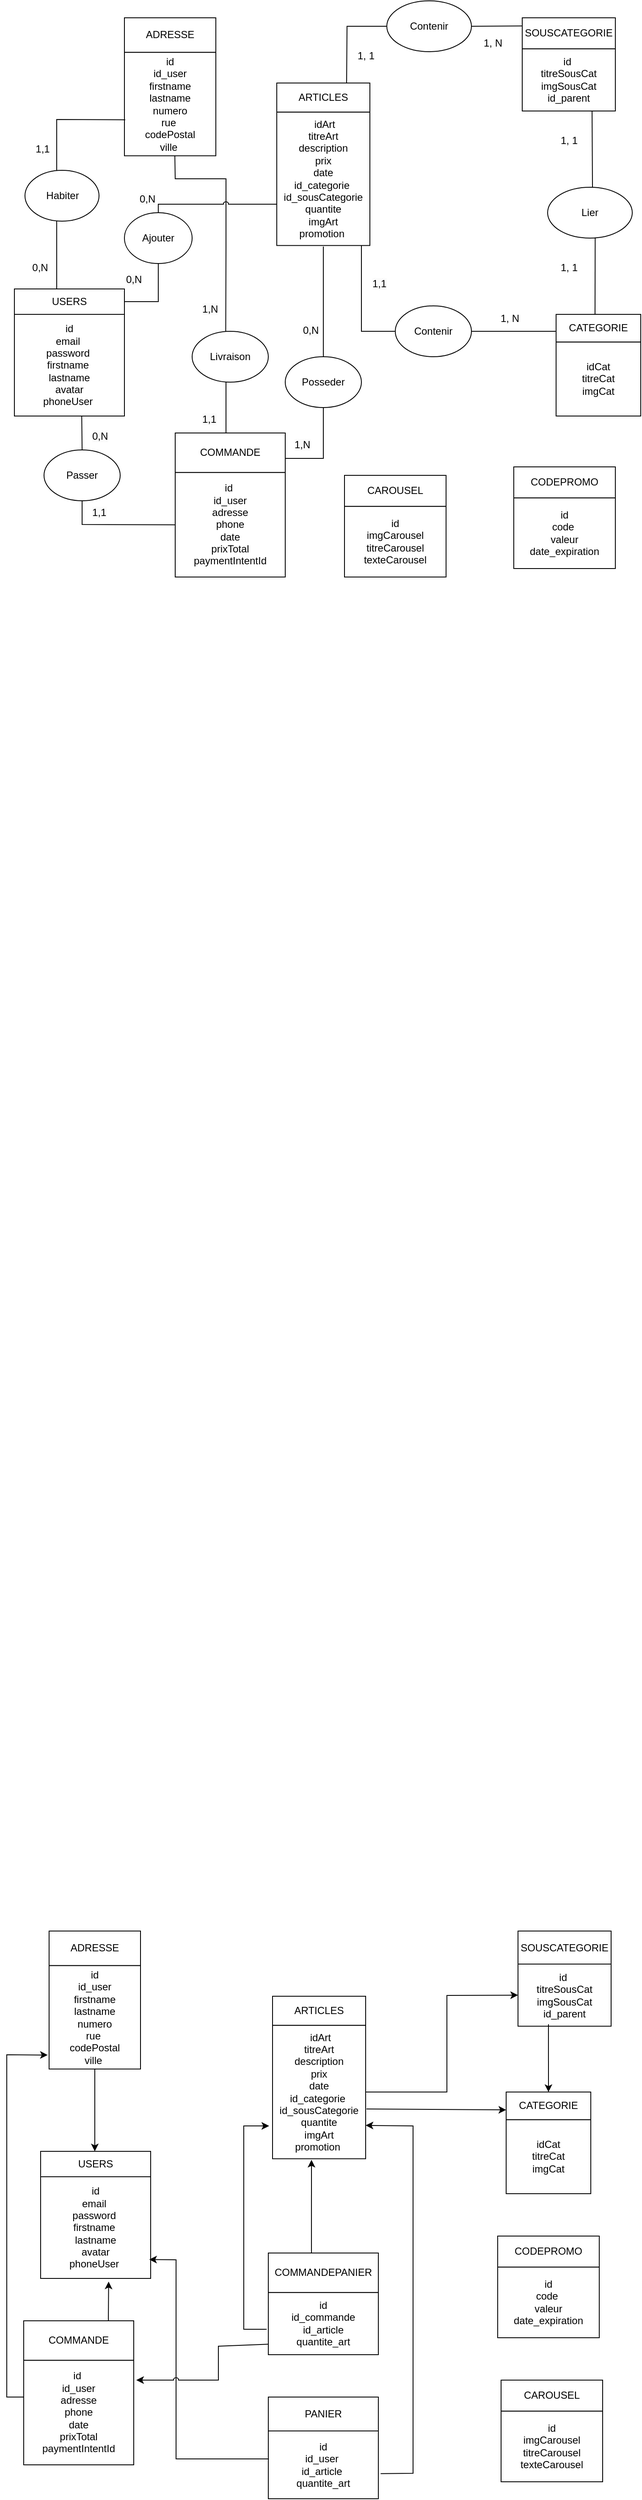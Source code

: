<mxfile version="21.6.1" type="github">
  <diagram name="Page-1" id="oE-j_5iUDHyS0gyDiJHf">
    <mxGraphModel dx="875" dy="1650" grid="0" gridSize="10" guides="1" tooltips="1" connect="1" arrows="1" fold="1" page="1" pageScale="1" pageWidth="827" pageHeight="1169" math="0" shadow="0">
      <root>
        <mxCell id="0" />
        <mxCell id="1" parent="0" />
        <mxCell id="yUVncVeyEe3Xqn4Ctn47-15" value="" style="group" parent="1" vertex="1" connectable="0">
          <mxGeometry x="469" y="-588" width="90" height="120" as="geometry" />
        </mxCell>
        <mxCell id="yUVncVeyEe3Xqn4Ctn47-13" value="CAROUSEL" style="rounded=0;whiteSpace=wrap;html=1;" parent="yUVncVeyEe3Xqn4Ctn47-15" vertex="1">
          <mxGeometry x="-30" width="120" height="36.67" as="geometry" />
        </mxCell>
        <mxCell id="yUVncVeyEe3Xqn4Ctn47-14" value="&amp;nbsp;id&amp;nbsp;&lt;br&gt;imgCarousel&lt;br&gt;titreCarousel&lt;br&gt;texteCarousel" style="rounded=0;whiteSpace=wrap;html=1;" parent="yUVncVeyEe3Xqn4Ctn47-15" vertex="1">
          <mxGeometry x="-30" y="36.67" width="120" height="83.33" as="geometry" />
        </mxCell>
        <mxCell id="yUVncVeyEe3Xqn4Ctn47-16" value="" style="group" parent="1" vertex="1" connectable="0">
          <mxGeometry x="349" y="1680" width="130" height="120" as="geometry" />
        </mxCell>
        <mxCell id="yUVncVeyEe3Xqn4Ctn47-10" value="PANIER" style="rounded=0;whiteSpace=wrap;html=1;" parent="yUVncVeyEe3Xqn4Ctn47-16" vertex="1">
          <mxGeometry width="130" height="40" as="geometry" />
        </mxCell>
        <mxCell id="yUVncVeyEe3Xqn4Ctn47-12" value="&amp;nbsp;id&amp;nbsp;&lt;br&gt;id_user&amp;nbsp;&lt;br&gt;id_article&amp;nbsp;&lt;br&gt;quantite_art" style="rounded=0;whiteSpace=wrap;html=1;" parent="yUVncVeyEe3Xqn4Ctn47-16" vertex="1">
          <mxGeometry y="40" width="130" height="80" as="geometry" />
        </mxCell>
        <mxCell id="yUVncVeyEe3Xqn4Ctn47-17" value="" style="group" parent="1" vertex="1" connectable="0">
          <mxGeometry x="689" y="-778" width="100" height="120" as="geometry" />
        </mxCell>
        <mxCell id="yUVncVeyEe3Xqn4Ctn47-8" value="CATEGORIE" style="rounded=0;whiteSpace=wrap;html=1;" parent="yUVncVeyEe3Xqn4Ctn47-17" vertex="1">
          <mxGeometry width="100" height="32.727" as="geometry" />
        </mxCell>
        <mxCell id="yUVncVeyEe3Xqn4Ctn47-9" value="idCat&lt;br&gt;titreCat&lt;br&gt;imgCat" style="rounded=0;whiteSpace=wrap;html=1;" parent="yUVncVeyEe3Xqn4Ctn47-17" vertex="1">
          <mxGeometry y="32.73" width="100" height="87.27" as="geometry" />
        </mxCell>
        <mxCell id="yUVncVeyEe3Xqn4Ctn47-18" value="" style="group" parent="1" vertex="1" connectable="0">
          <mxGeometry x="349" y="-1028" width="120" height="180" as="geometry" />
        </mxCell>
        <mxCell id="yUVncVeyEe3Xqn4Ctn47-5" value="&amp;nbsp;idArt&lt;br&gt;titreArt&lt;br&gt;description &lt;br&gt;prix&lt;br&gt;date&lt;br&gt;id_categorie&amp;nbsp;&lt;br&gt;id_sousCategorie&lt;br&gt;quantite&lt;br&gt;imgArt&lt;br&gt;promotion&amp;nbsp;" style="rounded=0;whiteSpace=wrap;html=1;" parent="yUVncVeyEe3Xqn4Ctn47-18" vertex="1">
          <mxGeometry x="10" y="11.25" width="110" height="157.5" as="geometry" />
        </mxCell>
        <mxCell id="yUVncVeyEe3Xqn4Ctn47-3" value="ARTICLES" style="rounded=0;whiteSpace=wrap;html=1;" parent="yUVncVeyEe3Xqn4Ctn47-18" vertex="1">
          <mxGeometry x="10" y="-23.04" width="110" height="34.29" as="geometry" />
        </mxCell>
        <mxCell id="yUVncVeyEe3Xqn4Ctn47-35" value="1, 1" style="text;html=1;align=center;verticalAlign=middle;resizable=0;points=[];autosize=1;strokeColor=none;fillColor=none;" parent="1" vertex="1">
          <mxGeometry x="444" y="-1098" width="40" height="30" as="geometry" />
        </mxCell>
        <mxCell id="yUVncVeyEe3Xqn4Ctn47-54" value="&lt;span style=&quot;color: rgb(0, 0, 0); font-family: Helvetica; font-size: 12px; font-style: normal; font-variant-ligatures: normal; font-variant-caps: normal; font-weight: 400; letter-spacing: normal; orphans: 2; text-align: center; text-indent: 0px; text-transform: none; widows: 2; word-spacing: 0px; -webkit-text-stroke-width: 0px; background-color: rgb(251, 251, 251); text-decoration-thickness: initial; text-decoration-style: initial; text-decoration-color: initial; float: none; display: inline !important;&quot;&gt;1,1&lt;/span&gt;" style="text;whiteSpace=wrap;html=1;" parent="1" vertex="1">
          <mxGeometry x="470" y="-828" width="30" height="20" as="geometry" />
        </mxCell>
        <mxCell id="Ge5HHEds-0tlHNqM2KUf-5" value="" style="group" parent="1" vertex="1" connectable="0">
          <mxGeometry x="179" y="-1038" width="120" height="200" as="geometry" />
        </mxCell>
        <mxCell id="Ge5HHEds-0tlHNqM2KUf-3" value="&amp;nbsp;id&amp;nbsp;&lt;br&gt;id_user &lt;br&gt;firstname&lt;br&gt;lastname&lt;br&gt;numero&lt;br&gt;rue&amp;nbsp;&lt;br&gt;codePostal&lt;br&gt;ville&amp;nbsp;" style="rounded=0;whiteSpace=wrap;html=1;" parent="Ge5HHEds-0tlHNqM2KUf-5" vertex="1">
          <mxGeometry y="-49.29" width="108" height="122.14" as="geometry" />
        </mxCell>
        <mxCell id="Ge5HHEds-0tlHNqM2KUf-4" value="ADRESSE" style="rounded=0;whiteSpace=wrap;html=1;" parent="Ge5HHEds-0tlHNqM2KUf-5" vertex="1">
          <mxGeometry y="-90" width="108" height="40.71" as="geometry" />
        </mxCell>
        <mxCell id="bj2G22kcxmA5bMznoVkB-15" value="" style="endArrow=none;html=1;rounded=0;exitX=0.441;exitY=0.028;exitDx=0;exitDy=0;exitPerimeter=0;" parent="Ge5HHEds-0tlHNqM2KUf-5" source="bj2G22kcxmA5bMznoVkB-13" edge="1">
          <mxGeometry width="50" height="50" relative="1" as="geometry">
            <mxPoint x="59.58" y="182.85" as="sourcePoint" />
            <mxPoint x="59.58" y="72.85" as="targetPoint" />
            <Array as="points">
              <mxPoint x="120" y="180" />
              <mxPoint x="120" y="100" />
              <mxPoint x="60" y="100" />
            </Array>
          </mxGeometry>
        </mxCell>
        <mxCell id="bj2G22kcxmA5bMznoVkB-16" value="Ajouter" style="ellipse;whiteSpace=wrap;html=1;" parent="Ge5HHEds-0tlHNqM2KUf-5" vertex="1">
          <mxGeometry y="140" width="80" height="60" as="geometry" />
        </mxCell>
        <mxCell id="bj2G22kcxmA5bMznoVkB-17" value="" style="endArrow=none;html=1;rounded=0;jumpStyle=arc;" parent="Ge5HHEds-0tlHNqM2KUf-5" edge="1">
          <mxGeometry width="50" height="50" relative="1" as="geometry">
            <mxPoint x="40" y="140" as="sourcePoint" />
            <mxPoint x="180" y="130" as="targetPoint" />
            <Array as="points">
              <mxPoint x="40" y="130" />
            </Array>
          </mxGeometry>
        </mxCell>
        <mxCell id="bj2G22kcxmA5bMznoVkB-26" value="&lt;span style=&quot;color: rgb(0, 0, 0); font-family: Helvetica; font-size: 12px; font-style: normal; font-variant-ligatures: normal; font-variant-caps: normal; font-weight: 400; letter-spacing: normal; orphans: 2; text-align: center; text-indent: 0px; text-transform: none; widows: 2; word-spacing: 0px; -webkit-text-stroke-width: 0px; background-color: rgb(251, 251, 251); text-decoration-thickness: initial; text-decoration-style: initial; text-decoration-color: initial; float: none; display: inline !important;&quot;&gt;0,N&lt;/span&gt;" style="text;whiteSpace=wrap;html=1;" parent="Ge5HHEds-0tlHNqM2KUf-5" vertex="1">
          <mxGeometry x="16" y="110" width="30" height="30" as="geometry" />
        </mxCell>
        <mxCell id="Ge5HHEds-0tlHNqM2KUf-7" value="1,1" style="text;html=1;align=center;verticalAlign=middle;resizable=0;points=[];autosize=1;strokeColor=none;fillColor=none;" parent="1" vertex="1">
          <mxGeometry x="61.5" y="-988" width="40" height="30" as="geometry" />
        </mxCell>
        <mxCell id="Krdz1d3rUbujmGVrQ6On-1" value="Habiter" style="ellipse;whiteSpace=wrap;html=1;" parent="1" vertex="1">
          <mxGeometry x="61.5" y="-948" width="87.5" height="60" as="geometry" />
        </mxCell>
        <mxCell id="Ge5HHEds-0tlHNqM2KUf-8" value="0,N" style="text;html=1;align=center;verticalAlign=middle;resizable=0;points=[];autosize=1;strokeColor=none;fillColor=none;" parent="1" vertex="1">
          <mxGeometry x="59" y="-848" width="40" height="30" as="geometry" />
        </mxCell>
        <mxCell id="Krdz1d3rUbujmGVrQ6On-4" value="" style="endArrow=none;html=1;rounded=0;" parent="1" edge="1">
          <mxGeometry width="50" height="50" relative="1" as="geometry">
            <mxPoint x="99" y="-808" as="sourcePoint" />
            <mxPoint x="99" y="-888" as="targetPoint" />
            <Array as="points">
              <mxPoint x="99" y="-878" />
            </Array>
          </mxGeometry>
        </mxCell>
        <mxCell id="yUVncVeyEe3Xqn4Ctn47-22" value="SOUSCATEGORIE" style="rounded=0;whiteSpace=wrap;html=1;" parent="1" vertex="1">
          <mxGeometry x="649" y="-1128" width="110" height="36.67" as="geometry" />
        </mxCell>
        <mxCell id="yUVncVeyEe3Xqn4Ctn47-23" value="id&amp;nbsp;&lt;br&gt;titreSousCat&lt;br&gt;imgSousCat&lt;br&gt;id_parent" style="rounded=0;whiteSpace=wrap;html=1;" parent="1" vertex="1">
          <mxGeometry x="649" y="-1091.33" width="110" height="73.33" as="geometry" />
        </mxCell>
        <mxCell id="Krdz1d3rUbujmGVrQ6On-5" value="Lier" style="ellipse;whiteSpace=wrap;html=1;" parent="1" vertex="1">
          <mxGeometry x="679" y="-928" width="100" height="60" as="geometry" />
        </mxCell>
        <mxCell id="Krdz1d3rUbujmGVrQ6On-8" value="" style="endArrow=none;html=1;rounded=0;entryX=0.75;entryY=1;entryDx=0;entryDy=0;" parent="1" target="yUVncVeyEe3Xqn4Ctn47-23" edge="1">
          <mxGeometry width="50" height="50" relative="1" as="geometry">
            <mxPoint x="732" y="-928" as="sourcePoint" />
            <mxPoint x="699" y="-953" as="targetPoint" />
            <Array as="points" />
          </mxGeometry>
        </mxCell>
        <mxCell id="Krdz1d3rUbujmGVrQ6On-9" value="" style="endArrow=none;html=1;rounded=0;exitX=0.562;exitY=0.989;exitDx=0;exitDy=0;exitPerimeter=0;" parent="1" source="Krdz1d3rUbujmGVrQ6On-5" edge="1">
          <mxGeometry width="50" height="50" relative="1" as="geometry">
            <mxPoint x="729" y="-868" as="sourcePoint" />
            <mxPoint x="735" y="-778" as="targetPoint" />
            <Array as="points" />
          </mxGeometry>
        </mxCell>
        <mxCell id="Krdz1d3rUbujmGVrQ6On-10" value="1, 1" style="text;html=1;align=center;verticalAlign=middle;resizable=0;points=[];autosize=1;strokeColor=none;fillColor=none;" parent="1" vertex="1">
          <mxGeometry x="684" y="-998" width="40" height="30" as="geometry" />
        </mxCell>
        <mxCell id="Krdz1d3rUbujmGVrQ6On-11" value="1, N" style="text;html=1;align=center;verticalAlign=middle;resizable=0;points=[];autosize=1;strokeColor=none;fillColor=none;" parent="1" vertex="1">
          <mxGeometry x="609" y="-788" width="50" height="30" as="geometry" />
        </mxCell>
        <mxCell id="Krdz1d3rUbujmGVrQ6On-12" value="" style="group" parent="1" vertex="1" connectable="0">
          <mxGeometry x="649" y="-598" width="110" height="120" as="geometry" />
        </mxCell>
        <mxCell id="Krdz1d3rUbujmGVrQ6On-13" value="CODEPROMO" style="rounded=0;whiteSpace=wrap;html=1;" parent="Krdz1d3rUbujmGVrQ6On-12" vertex="1">
          <mxGeometry x="-10" width="120" height="36.67" as="geometry" />
        </mxCell>
        <mxCell id="Krdz1d3rUbujmGVrQ6On-14" value="&amp;nbsp;id&amp;nbsp;&lt;br&gt;code&amp;nbsp;&lt;br&gt;valeur&lt;br&gt;date_expiration" style="rounded=0;whiteSpace=wrap;html=1;" parent="Krdz1d3rUbujmGVrQ6On-12" vertex="1">
          <mxGeometry x="-10" y="36.67" width="120" height="83.33" as="geometry" />
        </mxCell>
        <mxCell id="Krdz1d3rUbujmGVrQ6On-15" value="" style="group" parent="1" vertex="1" connectable="0">
          <mxGeometry x="239" y="-628" width="130" height="160" as="geometry" />
        </mxCell>
        <mxCell id="Krdz1d3rUbujmGVrQ6On-16" value="COMMANDE" style="rounded=0;whiteSpace=wrap;html=1;" parent="Krdz1d3rUbujmGVrQ6On-15" vertex="1">
          <mxGeometry y="-10" width="130.0" height="46.67" as="geometry" />
        </mxCell>
        <mxCell id="Krdz1d3rUbujmGVrQ6On-17" value="&amp;nbsp;id&amp;nbsp;&amp;nbsp;&lt;br&gt;id_user&lt;br&gt;adresse&lt;br&gt;phone&lt;br&gt;date&lt;br&gt;prixTotal&lt;br&gt;paymentIntentId" style="rounded=0;whiteSpace=wrap;html=1;" parent="Krdz1d3rUbujmGVrQ6On-15" vertex="1">
          <mxGeometry y="36.67" width="130.0" height="123.33" as="geometry" />
        </mxCell>
        <mxCell id="Krdz1d3rUbujmGVrQ6On-18" value="" style="group" parent="1" vertex="1" connectable="0">
          <mxGeometry x="349" y="1520" width="130" height="110" as="geometry" />
        </mxCell>
        <mxCell id="Krdz1d3rUbujmGVrQ6On-19" value="COMMANDEPANIER" style="rounded=0;whiteSpace=wrap;html=1;" parent="Krdz1d3rUbujmGVrQ6On-18" vertex="1">
          <mxGeometry y="-10" width="130" height="46.67" as="geometry" />
        </mxCell>
        <mxCell id="0K34mv9GP-SGJpDsXIQ9-1" value="Contenir" style="ellipse;whiteSpace=wrap;html=1;" parent="1" vertex="1">
          <mxGeometry x="489" y="-1148" width="100" height="60" as="geometry" />
        </mxCell>
        <mxCell id="0K34mv9GP-SGJpDsXIQ9-2" value="" style="endArrow=none;html=1;rounded=0;entryX=0;entryY=0.5;entryDx=0;entryDy=0;exitX=0.75;exitY=0;exitDx=0;exitDy=0;" parent="1" source="yUVncVeyEe3Xqn4Ctn47-3" target="0K34mv9GP-SGJpDsXIQ9-1" edge="1">
          <mxGeometry width="50" height="50" relative="1" as="geometry">
            <mxPoint x="399" y="-1068" as="sourcePoint" />
            <mxPoint x="449" y="-1118" as="targetPoint" />
            <Array as="points">
              <mxPoint x="442" y="-1118" />
            </Array>
          </mxGeometry>
        </mxCell>
        <mxCell id="0K34mv9GP-SGJpDsXIQ9-4" value="" style="endArrow=none;html=1;rounded=0;exitX=1;exitY=0.5;exitDx=0;exitDy=0;" parent="1" source="0K34mv9GP-SGJpDsXIQ9-1" edge="1">
          <mxGeometry width="50" height="50" relative="1" as="geometry">
            <mxPoint x="609" y="-1118.42" as="sourcePoint" />
            <mxPoint x="649" y="-1118.42" as="targetPoint" />
          </mxGeometry>
        </mxCell>
        <mxCell id="0K34mv9GP-SGJpDsXIQ9-6" value="" style="endArrow=none;html=1;rounded=0;exitX=0.562;exitY=0.989;exitDx=0;exitDy=0;exitPerimeter=0;" parent="1" edge="1">
          <mxGeometry width="50" height="50" relative="1" as="geometry">
            <mxPoint x="459" y="-859" as="sourcePoint" />
            <mxPoint x="499" y="-758" as="targetPoint" />
            <Array as="points">
              <mxPoint x="459" y="-758" />
            </Array>
          </mxGeometry>
        </mxCell>
        <mxCell id="0K34mv9GP-SGJpDsXIQ9-7" value="Contenir" style="ellipse;whiteSpace=wrap;html=1;" parent="1" vertex="1">
          <mxGeometry x="499" y="-788" width="90" height="60" as="geometry" />
        </mxCell>
        <mxCell id="0K34mv9GP-SGJpDsXIQ9-9" value="" style="endArrow=none;html=1;rounded=0;exitX=1;exitY=0.5;exitDx=0;exitDy=0;" parent="1" source="0K34mv9GP-SGJpDsXIQ9-7" edge="1">
          <mxGeometry width="50" height="50" relative="1" as="geometry">
            <mxPoint x="639" y="-708" as="sourcePoint" />
            <mxPoint x="689" y="-758" as="targetPoint" />
            <Array as="points">
              <mxPoint x="649" y="-758" />
            </Array>
          </mxGeometry>
        </mxCell>
        <mxCell id="0K34mv9GP-SGJpDsXIQ9-10" value="1, 1" style="text;html=1;align=center;verticalAlign=middle;resizable=0;points=[];autosize=1;strokeColor=none;fillColor=none;" parent="1" vertex="1">
          <mxGeometry x="684" y="-848" width="40" height="30" as="geometry" />
        </mxCell>
        <mxCell id="0K34mv9GP-SGJpDsXIQ9-11" value="1, N" style="text;html=1;align=center;verticalAlign=middle;resizable=0;points=[];autosize=1;strokeColor=none;fillColor=none;" parent="1" vertex="1">
          <mxGeometry x="594" y="-1111" width="40" height="26" as="geometry" />
        </mxCell>
        <mxCell id="bj2G22kcxmA5bMznoVkB-1" value="" style="endArrow=none;html=1;rounded=0;entryX=0.009;entryY=0.652;entryDx=0;entryDy=0;entryPerimeter=0;" parent="1" target="Ge5HHEds-0tlHNqM2KUf-3" edge="1">
          <mxGeometry width="50" height="50" relative="1" as="geometry">
            <mxPoint x="99" y="-948" as="sourcePoint" />
            <mxPoint x="149" y="-978" as="targetPoint" />
            <Array as="points">
              <mxPoint x="99" y="-1008" />
            </Array>
          </mxGeometry>
        </mxCell>
        <mxCell id="yUVncVeyEe3Xqn4Ctn47-2" value="id&lt;br&gt;email&amp;nbsp;&lt;br&gt;password&amp;nbsp;&lt;br&gt;firstname&amp;nbsp;&lt;br&gt;lastname&lt;br&gt;avatar&lt;br&gt;phoneUser&amp;nbsp;" style="rounded=0;whiteSpace=wrap;html=1;" parent="1" vertex="1">
          <mxGeometry x="49" y="-778" width="130" height="120" as="geometry" />
        </mxCell>
        <mxCell id="yUVncVeyEe3Xqn4Ctn47-4" value="USERS" style="rounded=0;whiteSpace=wrap;html=1;" parent="1" vertex="1">
          <mxGeometry x="49" y="-808" width="130" height="30" as="geometry" />
        </mxCell>
        <mxCell id="Krdz1d3rUbujmGVrQ6On-20" value="&amp;nbsp;id&amp;nbsp;&lt;br&gt;id_commande&lt;br&gt;id_article&lt;br&gt;quantite_art" style="rounded=0;whiteSpace=wrap;html=1;" parent="1" vertex="1">
          <mxGeometry x="349" y="1556.67" width="130" height="73.33" as="geometry" />
        </mxCell>
        <mxCell id="bj2G22kcxmA5bMznoVkB-5" value="Passer" style="ellipse;whiteSpace=wrap;html=1;" parent="1" vertex="1">
          <mxGeometry x="84" y="-618" width="90" height="60" as="geometry" />
        </mxCell>
        <mxCell id="bj2G22kcxmA5bMznoVkB-7" value="" style="endArrow=none;html=1;rounded=0;" parent="1" edge="1">
          <mxGeometry width="50" height="50" relative="1" as="geometry">
            <mxPoint x="129" y="-618" as="sourcePoint" />
            <mxPoint x="128.58" y="-658" as="targetPoint" />
          </mxGeometry>
        </mxCell>
        <mxCell id="bj2G22kcxmA5bMznoVkB-8" value="" style="endArrow=none;html=1;rounded=0;exitX=0;exitY=0.5;exitDx=0;exitDy=0;" parent="1" source="Krdz1d3rUbujmGVrQ6On-17" edge="1">
          <mxGeometry width="50" height="50" relative="1" as="geometry">
            <mxPoint x="129" y="-528" as="sourcePoint" />
            <mxPoint x="129" y="-558" as="targetPoint" />
            <Array as="points">
              <mxPoint x="129" y="-530" />
            </Array>
          </mxGeometry>
        </mxCell>
        <mxCell id="bj2G22kcxmA5bMznoVkB-11" value="&lt;span style=&quot;color: rgb(0, 0, 0); font-family: Helvetica; font-size: 12px; font-style: normal; font-variant-ligatures: normal; font-variant-caps: normal; font-weight: 400; letter-spacing: normal; orphans: 2; text-align: center; text-indent: 0px; text-transform: none; widows: 2; word-spacing: 0px; -webkit-text-stroke-width: 0px; background-color: rgb(251, 251, 251); text-decoration-thickness: initial; text-decoration-style: initial; text-decoration-color: initial; float: none; display: inline !important;&quot;&gt;0,N&lt;/span&gt;" style="text;whiteSpace=wrap;html=1;" parent="1" vertex="1">
          <mxGeometry x="139" y="-648" width="30" height="30" as="geometry" />
        </mxCell>
        <mxCell id="bj2G22kcxmA5bMznoVkB-12" value="&lt;span style=&quot;color: rgb(0, 0, 0); font-family: Helvetica; font-size: 12px; font-style: normal; font-variant-ligatures: normal; font-variant-caps: normal; font-weight: 400; letter-spacing: normal; orphans: 2; text-align: center; text-indent: 0px; text-transform: none; widows: 2; word-spacing: 0px; -webkit-text-stroke-width: 0px; background-color: rgb(251, 251, 251); text-decoration-thickness: initial; text-decoration-style: initial; text-decoration-color: initial; float: none; display: inline !important;&quot;&gt;1,1&lt;/span&gt;" style="text;whiteSpace=wrap;html=1;" parent="1" vertex="1">
          <mxGeometry x="139" y="-558" width="30" height="30" as="geometry" />
        </mxCell>
        <mxCell id="bj2G22kcxmA5bMznoVkB-13" value="Livraison" style="ellipse;whiteSpace=wrap;html=1;" parent="1" vertex="1">
          <mxGeometry x="259" y="-758" width="90" height="60" as="geometry" />
        </mxCell>
        <mxCell id="bj2G22kcxmA5bMznoVkB-14" value="" style="endArrow=none;html=1;rounded=0;" parent="1" edge="1">
          <mxGeometry width="50" height="50" relative="1" as="geometry">
            <mxPoint x="299" y="-638" as="sourcePoint" />
            <mxPoint x="299" y="-698" as="targetPoint" />
          </mxGeometry>
        </mxCell>
        <mxCell id="bj2G22kcxmA5bMznoVkB-18" value="" style="endArrow=none;html=1;rounded=0;entryX=0.5;entryY=1;entryDx=0;entryDy=0;" parent="1" target="bj2G22kcxmA5bMznoVkB-16" edge="1">
          <mxGeometry width="50" height="50" relative="1" as="geometry">
            <mxPoint x="179" y="-793" as="sourcePoint" />
            <mxPoint x="229" y="-843" as="targetPoint" />
            <Array as="points">
              <mxPoint x="219" y="-793" />
            </Array>
          </mxGeometry>
        </mxCell>
        <mxCell id="bj2G22kcxmA5bMznoVkB-19" value="Posseder" style="ellipse;whiteSpace=wrap;html=1;" parent="1" vertex="1">
          <mxGeometry x="369" y="-728" width="90" height="60" as="geometry" />
        </mxCell>
        <mxCell id="bj2G22kcxmA5bMznoVkB-20" value="" style="endArrow=none;html=1;rounded=0;entryX=0.5;entryY=1;entryDx=0;entryDy=0;" parent="1" target="bj2G22kcxmA5bMznoVkB-19" edge="1">
          <mxGeometry width="50" height="50" relative="1" as="geometry">
            <mxPoint x="369" y="-608" as="sourcePoint" />
            <mxPoint x="419" y="-658" as="targetPoint" />
            <Array as="points">
              <mxPoint x="414" y="-608" />
            </Array>
          </mxGeometry>
        </mxCell>
        <mxCell id="bj2G22kcxmA5bMznoVkB-22" value="" style="endArrow=none;html=1;rounded=0;exitX=0.5;exitY=0;exitDx=0;exitDy=0;" parent="1" source="bj2G22kcxmA5bMznoVkB-19" edge="1">
          <mxGeometry width="50" height="50" relative="1" as="geometry">
            <mxPoint x="369" y="-808" as="sourcePoint" />
            <mxPoint x="414" y="-858" as="targetPoint" />
          </mxGeometry>
        </mxCell>
        <mxCell id="bj2G22kcxmA5bMznoVkB-23" value="&lt;span style=&quot;color: rgb(0, 0, 0); font-family: Helvetica; font-size: 12px; font-style: normal; font-variant-ligatures: normal; font-variant-caps: normal; font-weight: 400; letter-spacing: normal; orphans: 2; text-align: center; text-indent: 0px; text-transform: none; widows: 2; word-spacing: 0px; -webkit-text-stroke-width: 0px; background-color: rgb(251, 251, 251); text-decoration-thickness: initial; text-decoration-style: initial; text-decoration-color: initial; float: none; display: inline !important;&quot;&gt;1,1&lt;/span&gt;" style="text;whiteSpace=wrap;html=1;" parent="1" vertex="1">
          <mxGeometry x="269" y="-668" width="30" height="30" as="geometry" />
        </mxCell>
        <mxCell id="bj2G22kcxmA5bMznoVkB-24" value="&lt;span style=&quot;color: rgb(0, 0, 0); font-family: Helvetica; font-size: 12px; font-style: normal; font-variant-ligatures: normal; font-variant-caps: normal; font-weight: 400; letter-spacing: normal; orphans: 2; text-align: center; text-indent: 0px; text-transform: none; widows: 2; word-spacing: 0px; -webkit-text-stroke-width: 0px; background-color: rgb(251, 251, 251); text-decoration-thickness: initial; text-decoration-style: initial; text-decoration-color: initial; float: none; display: inline !important;&quot;&gt;1,N&lt;/span&gt;" style="text;whiteSpace=wrap;html=1;" parent="1" vertex="1">
          <mxGeometry x="269" y="-798" width="30" height="30" as="geometry" />
        </mxCell>
        <mxCell id="bj2G22kcxmA5bMznoVkB-25" value="&lt;span style=&quot;color: rgb(0, 0, 0); font-family: Helvetica; font-size: 12px; font-style: normal; font-variant-ligatures: normal; font-variant-caps: normal; font-weight: 400; letter-spacing: normal; orphans: 2; text-align: center; text-indent: 0px; text-transform: none; widows: 2; word-spacing: 0px; -webkit-text-stroke-width: 0px; background-color: rgb(251, 251, 251); text-decoration-thickness: initial; text-decoration-style: initial; text-decoration-color: initial; float: none; display: inline !important;&quot;&gt;0,N&lt;/span&gt;" style="text;whiteSpace=wrap;html=1;" parent="1" vertex="1">
          <mxGeometry x="179" y="-833" width="30" height="30" as="geometry" />
        </mxCell>
        <mxCell id="bj2G22kcxmA5bMznoVkB-27" value="&lt;span style=&quot;color: rgb(0, 0, 0); font-family: Helvetica; font-size: 12px; font-style: normal; font-variant-ligatures: normal; font-variant-caps: normal; font-weight: 400; letter-spacing: normal; orphans: 2; text-align: center; text-indent: 0px; text-transform: none; widows: 2; word-spacing: 0px; -webkit-text-stroke-width: 0px; background-color: rgb(251, 251, 251); text-decoration-thickness: initial; text-decoration-style: initial; text-decoration-color: initial; float: none; display: inline !important;&quot;&gt;1,N&lt;/span&gt;" style="text;whiteSpace=wrap;html=1;" parent="1" vertex="1">
          <mxGeometry x="378" y="-638" width="30" height="30" as="geometry" />
        </mxCell>
        <mxCell id="bj2G22kcxmA5bMznoVkB-28" value="&lt;span style=&quot;color: rgb(0, 0, 0); font-family: Helvetica; font-size: 12px; font-style: normal; font-variant-ligatures: normal; font-variant-caps: normal; font-weight: 400; letter-spacing: normal; orphans: 2; text-align: center; text-indent: 0px; text-transform: none; widows: 2; word-spacing: 0px; -webkit-text-stroke-width: 0px; background-color: rgb(251, 251, 251); text-decoration-thickness: initial; text-decoration-style: initial; text-decoration-color: initial; float: none; display: inline !important;&quot;&gt;0,N&lt;/span&gt;" style="text;whiteSpace=wrap;html=1;" parent="1" vertex="1">
          <mxGeometry x="388" y="-773" width="30" height="30" as="geometry" />
        </mxCell>
        <mxCell id="bj2G22kcxmA5bMznoVkB-29" value="" style="group" parent="1" vertex="1" connectable="0">
          <mxGeometry x="654" y="1660" width="90" height="120" as="geometry" />
        </mxCell>
        <mxCell id="bj2G22kcxmA5bMznoVkB-30" value="CAROUSEL" style="rounded=0;whiteSpace=wrap;html=1;" parent="bj2G22kcxmA5bMznoVkB-29" vertex="1">
          <mxGeometry x="-30" width="120" height="36.67" as="geometry" />
        </mxCell>
        <mxCell id="bj2G22kcxmA5bMznoVkB-31" value="&amp;nbsp;id&amp;nbsp;&lt;br&gt;imgCarousel&lt;br&gt;titreCarousel&lt;br&gt;texteCarousel" style="rounded=0;whiteSpace=wrap;html=1;" parent="bj2G22kcxmA5bMznoVkB-29" vertex="1">
          <mxGeometry x="-30" y="36.67" width="120" height="83.33" as="geometry" />
        </mxCell>
        <mxCell id="bj2G22kcxmA5bMznoVkB-32" value="" style="group" parent="1" vertex="1" connectable="0">
          <mxGeometry x="630" y="1320" width="100" height="120" as="geometry" />
        </mxCell>
        <mxCell id="bj2G22kcxmA5bMznoVkB-33" value="CATEGORIE" style="rounded=0;whiteSpace=wrap;html=1;" parent="bj2G22kcxmA5bMznoVkB-32" vertex="1">
          <mxGeometry width="100" height="32.727" as="geometry" />
        </mxCell>
        <mxCell id="bj2G22kcxmA5bMznoVkB-34" value="idCat&lt;br&gt;titreCat&lt;br&gt;imgCat" style="rounded=0;whiteSpace=wrap;html=1;" parent="bj2G22kcxmA5bMznoVkB-32" vertex="1">
          <mxGeometry y="32.73" width="100" height="87.27" as="geometry" />
        </mxCell>
        <mxCell id="bj2G22kcxmA5bMznoVkB-35" value="" style="group" parent="1" vertex="1" connectable="0">
          <mxGeometry x="344" y="1230" width="120" height="180" as="geometry" />
        </mxCell>
        <mxCell id="bj2G22kcxmA5bMznoVkB-36" value="&amp;nbsp;idArt&lt;br&gt;titreArt&lt;br&gt;description &lt;br&gt;prix&lt;br&gt;date&lt;br&gt;id_categorie&amp;nbsp;&lt;br&gt;id_sousCategorie&lt;br&gt;quantite&lt;br&gt;imgArt&lt;br&gt;promotion&amp;nbsp;" style="rounded=0;whiteSpace=wrap;html=1;" parent="bj2G22kcxmA5bMznoVkB-35" vertex="1">
          <mxGeometry x="10" y="11.25" width="110" height="157.5" as="geometry" />
        </mxCell>
        <mxCell id="bj2G22kcxmA5bMznoVkB-37" value="ARTICLES" style="rounded=0;whiteSpace=wrap;html=1;" parent="bj2G22kcxmA5bMznoVkB-35" vertex="1">
          <mxGeometry x="10" y="-23.04" width="110" height="34.29" as="geometry" />
        </mxCell>
        <mxCell id="bj2G22kcxmA5bMznoVkB-40" value="" style="group" parent="1" vertex="1" connectable="0">
          <mxGeometry x="90" y="1220" width="120" height="200" as="geometry" />
        </mxCell>
        <mxCell id="bj2G22kcxmA5bMznoVkB-41" value="&amp;nbsp;id&amp;nbsp;&lt;br&gt;id_user &lt;br&gt;firstname&lt;br&gt;lastname&lt;br&gt;numero&lt;br&gt;rue&amp;nbsp;&lt;br&gt;codePostal&lt;br&gt;ville&amp;nbsp;" style="rounded=0;whiteSpace=wrap;html=1;" parent="bj2G22kcxmA5bMznoVkB-40" vertex="1">
          <mxGeometry y="-49.29" width="108" height="122.14" as="geometry" />
        </mxCell>
        <mxCell id="bj2G22kcxmA5bMznoVkB-42" value="ADRESSE" style="rounded=0;whiteSpace=wrap;html=1;" parent="bj2G22kcxmA5bMznoVkB-40" vertex="1">
          <mxGeometry y="-90" width="108" height="40.71" as="geometry" />
        </mxCell>
        <mxCell id="bj2G22kcxmA5bMznoVkB-97" value="" style="endArrow=classic;html=1;rounded=0;exitX=0.5;exitY=1;exitDx=0;exitDy=0;" parent="bj2G22kcxmA5bMznoVkB-40" source="bj2G22kcxmA5bMznoVkB-41" edge="1">
          <mxGeometry width="50" height="50" relative="1" as="geometry">
            <mxPoint x="50" y="146" as="sourcePoint" />
            <mxPoint x="54" y="170" as="targetPoint" />
          </mxGeometry>
        </mxCell>
        <mxCell id="bj2G22kcxmA5bMznoVkB-51" value="SOUSCATEGORIE" style="rounded=0;whiteSpace=wrap;html=1;" parent="1" vertex="1">
          <mxGeometry x="644" y="1130" width="110" height="40" as="geometry" />
        </mxCell>
        <mxCell id="bj2G22kcxmA5bMznoVkB-52" value="id&amp;nbsp;&lt;br&gt;titreSousCat&lt;br&gt;imgSousCat&lt;br&gt;id_parent" style="rounded=0;whiteSpace=wrap;html=1;" parent="1" vertex="1">
          <mxGeometry x="644" y="1169" width="110" height="73.33" as="geometry" />
        </mxCell>
        <mxCell id="bj2G22kcxmA5bMznoVkB-58" value="" style="group" parent="1" vertex="1" connectable="0">
          <mxGeometry x="630" y="1490" width="110" height="120" as="geometry" />
        </mxCell>
        <mxCell id="bj2G22kcxmA5bMznoVkB-59" value="CODEPROMO" style="rounded=0;whiteSpace=wrap;html=1;" parent="bj2G22kcxmA5bMznoVkB-58" vertex="1">
          <mxGeometry x="-10" width="120" height="36.67" as="geometry" />
        </mxCell>
        <mxCell id="bj2G22kcxmA5bMznoVkB-60" value="&amp;nbsp;id&amp;nbsp;&lt;br&gt;code&amp;nbsp;&lt;br&gt;valeur&lt;br&gt;date_expiration" style="rounded=0;whiteSpace=wrap;html=1;" parent="bj2G22kcxmA5bMznoVkB-58" vertex="1">
          <mxGeometry x="-10" y="36.67" width="120" height="83.33" as="geometry" />
        </mxCell>
        <mxCell id="bj2G22kcxmA5bMznoVkB-61" value="" style="group" parent="1" vertex="1" connectable="0">
          <mxGeometry x="60" y="1600" width="130" height="160" as="geometry" />
        </mxCell>
        <mxCell id="bj2G22kcxmA5bMznoVkB-62" value="COMMANDE" style="rounded=0;whiteSpace=wrap;html=1;" parent="bj2G22kcxmA5bMznoVkB-61" vertex="1">
          <mxGeometry y="-10" width="130.0" height="46.67" as="geometry" />
        </mxCell>
        <mxCell id="bj2G22kcxmA5bMznoVkB-63" value="&amp;nbsp;id&amp;nbsp;&amp;nbsp;&lt;br&gt;id_user&lt;br&gt;adresse&lt;br&gt;phone&lt;br&gt;date&lt;br&gt;prixTotal&lt;br&gt;paymentIntentId" style="rounded=0;whiteSpace=wrap;html=1;" parent="bj2G22kcxmA5bMznoVkB-61" vertex="1">
          <mxGeometry y="36.67" width="130.0" height="123.33" as="geometry" />
        </mxCell>
        <mxCell id="bj2G22kcxmA5bMznoVkB-105" value="" style="endArrow=classic;html=1;rounded=0;entryX=-0.015;entryY=0.865;entryDx=0;entryDy=0;entryPerimeter=0;" parent="bj2G22kcxmA5bMznoVkB-61" target="bj2G22kcxmA5bMznoVkB-41" edge="1">
          <mxGeometry width="50" height="50" relative="1" as="geometry">
            <mxPoint y="80" as="sourcePoint" />
            <mxPoint y="-320" as="targetPoint" />
            <Array as="points">
              <mxPoint x="-20" y="80" />
              <mxPoint x="-20" y="-324" />
            </Array>
          </mxGeometry>
        </mxCell>
        <mxCell id="bj2G22kcxmA5bMznoVkB-73" value="id&lt;br&gt;email&amp;nbsp;&lt;br&gt;password&amp;nbsp;&lt;br&gt;firstname&amp;nbsp;&lt;br&gt;lastname&lt;br&gt;avatar&lt;br&gt;phoneUser&amp;nbsp;" style="rounded=0;whiteSpace=wrap;html=1;" parent="1" vertex="1">
          <mxGeometry x="80" y="1420" width="130" height="120" as="geometry" />
        </mxCell>
        <mxCell id="bj2G22kcxmA5bMznoVkB-74" value="USERS" style="rounded=0;whiteSpace=wrap;html=1;" parent="1" vertex="1">
          <mxGeometry x="80" y="1390" width="130" height="30" as="geometry" />
        </mxCell>
        <mxCell id="bj2G22kcxmA5bMznoVkB-94" value="" style="endArrow=classic;html=1;rounded=0;entryX=0.618;entryY=1.031;entryDx=0;entryDy=0;entryPerimeter=0;" parent="1" target="bj2G22kcxmA5bMznoVkB-73" edge="1">
          <mxGeometry width="50" height="50" relative="1" as="geometry">
            <mxPoint x="160" y="1590" as="sourcePoint" />
            <mxPoint x="160" y="1544" as="targetPoint" />
          </mxGeometry>
        </mxCell>
        <mxCell id="bj2G22kcxmA5bMznoVkB-96" value="" style="endArrow=classic;html=1;rounded=0;entryX=0.987;entryY=0.814;entryDx=0;entryDy=0;entryPerimeter=0;exitX=0.005;exitY=0.413;exitDx=0;exitDy=0;exitPerimeter=0;" parent="1" source="yUVncVeyEe3Xqn4Ctn47-12" target="bj2G22kcxmA5bMznoVkB-73" edge="1">
          <mxGeometry width="50" height="50" relative="1" as="geometry">
            <mxPoint x="349" y="1716" as="sourcePoint" />
            <mxPoint x="349" y="1670" as="targetPoint" />
            <Array as="points">
              <mxPoint x="240" y="1753" />
              <mxPoint x="240" y="1518" />
            </Array>
          </mxGeometry>
        </mxCell>
        <mxCell id="bj2G22kcxmA5bMznoVkB-98" value="" style="endArrow=classic;html=1;rounded=0;entryX=1;entryY=0.75;entryDx=0;entryDy=0;exitX=1.021;exitY=0.629;exitDx=0;exitDy=0;exitPerimeter=0;" parent="1" source="yUVncVeyEe3Xqn4Ctn47-12" target="bj2G22kcxmA5bMznoVkB-36" edge="1">
          <mxGeometry width="50" height="50" relative="1" as="geometry">
            <mxPoint x="480" y="1716" as="sourcePoint" />
            <mxPoint x="480" y="1330" as="targetPoint" />
            <Array as="points">
              <mxPoint x="520" y="1770" />
              <mxPoint x="520" y="1360" />
            </Array>
          </mxGeometry>
        </mxCell>
        <mxCell id="bj2G22kcxmA5bMznoVkB-99" value="" style="endArrow=classic;html=1;rounded=0;entryX=0.31;entryY=-0.01;entryDx=0;entryDy=0;entryPerimeter=0;exitX=0.327;exitY=0.968;exitDx=0;exitDy=0;exitPerimeter=0;" parent="1" source="bj2G22kcxmA5bMznoVkB-52" edge="1">
          <mxGeometry width="50" height="50" relative="1" as="geometry">
            <mxPoint x="680" y="1250" as="sourcePoint" />
            <mxPoint x="680" y="1320.003" as="targetPoint" />
          </mxGeometry>
        </mxCell>
        <mxCell id="bj2G22kcxmA5bMznoVkB-100" value="" style="endArrow=classic;html=1;rounded=0;exitX=0.392;exitY=0;exitDx=0;exitDy=0;exitPerimeter=0;" parent="1" source="Krdz1d3rUbujmGVrQ6On-19" edge="1">
          <mxGeometry width="50" height="50" relative="1" as="geometry">
            <mxPoint x="399.0" y="1506" as="sourcePoint" />
            <mxPoint x="400" y="1400" as="targetPoint" />
          </mxGeometry>
        </mxCell>
        <mxCell id="bj2G22kcxmA5bMznoVkB-101" value="" style="endArrow=classic;html=1;rounded=0;exitX=1.009;exitY=0.544;exitDx=0;exitDy=0;exitPerimeter=0;" parent="1" edge="1">
          <mxGeometry width="50" height="50" relative="1" as="geometry">
            <mxPoint x="464.99" y="1340.0" as="sourcePoint" />
            <mxPoint x="630" y="1341.07" as="targetPoint" />
          </mxGeometry>
        </mxCell>
        <mxCell id="bj2G22kcxmA5bMznoVkB-102" value="" style="endArrow=classic;html=1;rounded=0;entryX=0;entryY=0.5;entryDx=0;entryDy=0;exitX=1;exitY=0.5;exitDx=0;exitDy=0;" parent="1" source="bj2G22kcxmA5bMznoVkB-36" target="bj2G22kcxmA5bMznoVkB-52" edge="1">
          <mxGeometry width="50" height="50" relative="1" as="geometry">
            <mxPoint x="470" y="1320" as="sourcePoint" />
            <mxPoint x="514" y="1242.33" as="targetPoint" />
            <Array as="points">
              <mxPoint x="560" y="1320" />
              <mxPoint x="560" y="1206" />
            </Array>
          </mxGeometry>
        </mxCell>
        <mxCell id="bj2G22kcxmA5bMznoVkB-103" value="" style="endArrow=classic;html=1;rounded=0;" parent="1" edge="1">
          <mxGeometry width="50" height="50" relative="1" as="geometry">
            <mxPoint x="347" y="1600" as="sourcePoint" />
            <mxPoint x="350" y="1360" as="targetPoint" />
            <Array as="points">
              <mxPoint x="320" y="1600" />
              <mxPoint x="320" y="1360" />
            </Array>
          </mxGeometry>
        </mxCell>
        <mxCell id="bj2G22kcxmA5bMznoVkB-104" value="" style="endArrow=classic;html=1;rounded=0;jumpStyle=arc;exitX=0;exitY=0.832;exitDx=0;exitDy=0;exitPerimeter=0;" parent="1" source="Krdz1d3rUbujmGVrQ6On-20" edge="1">
          <mxGeometry width="50" height="50" relative="1" as="geometry">
            <mxPoint x="340" y="1630" as="sourcePoint" />
            <mxPoint x="193" y="1660" as="targetPoint" />
            <Array as="points">
              <mxPoint x="290" y="1620" />
              <mxPoint x="290" y="1660" />
            </Array>
          </mxGeometry>
        </mxCell>
      </root>
    </mxGraphModel>
  </diagram>
</mxfile>
